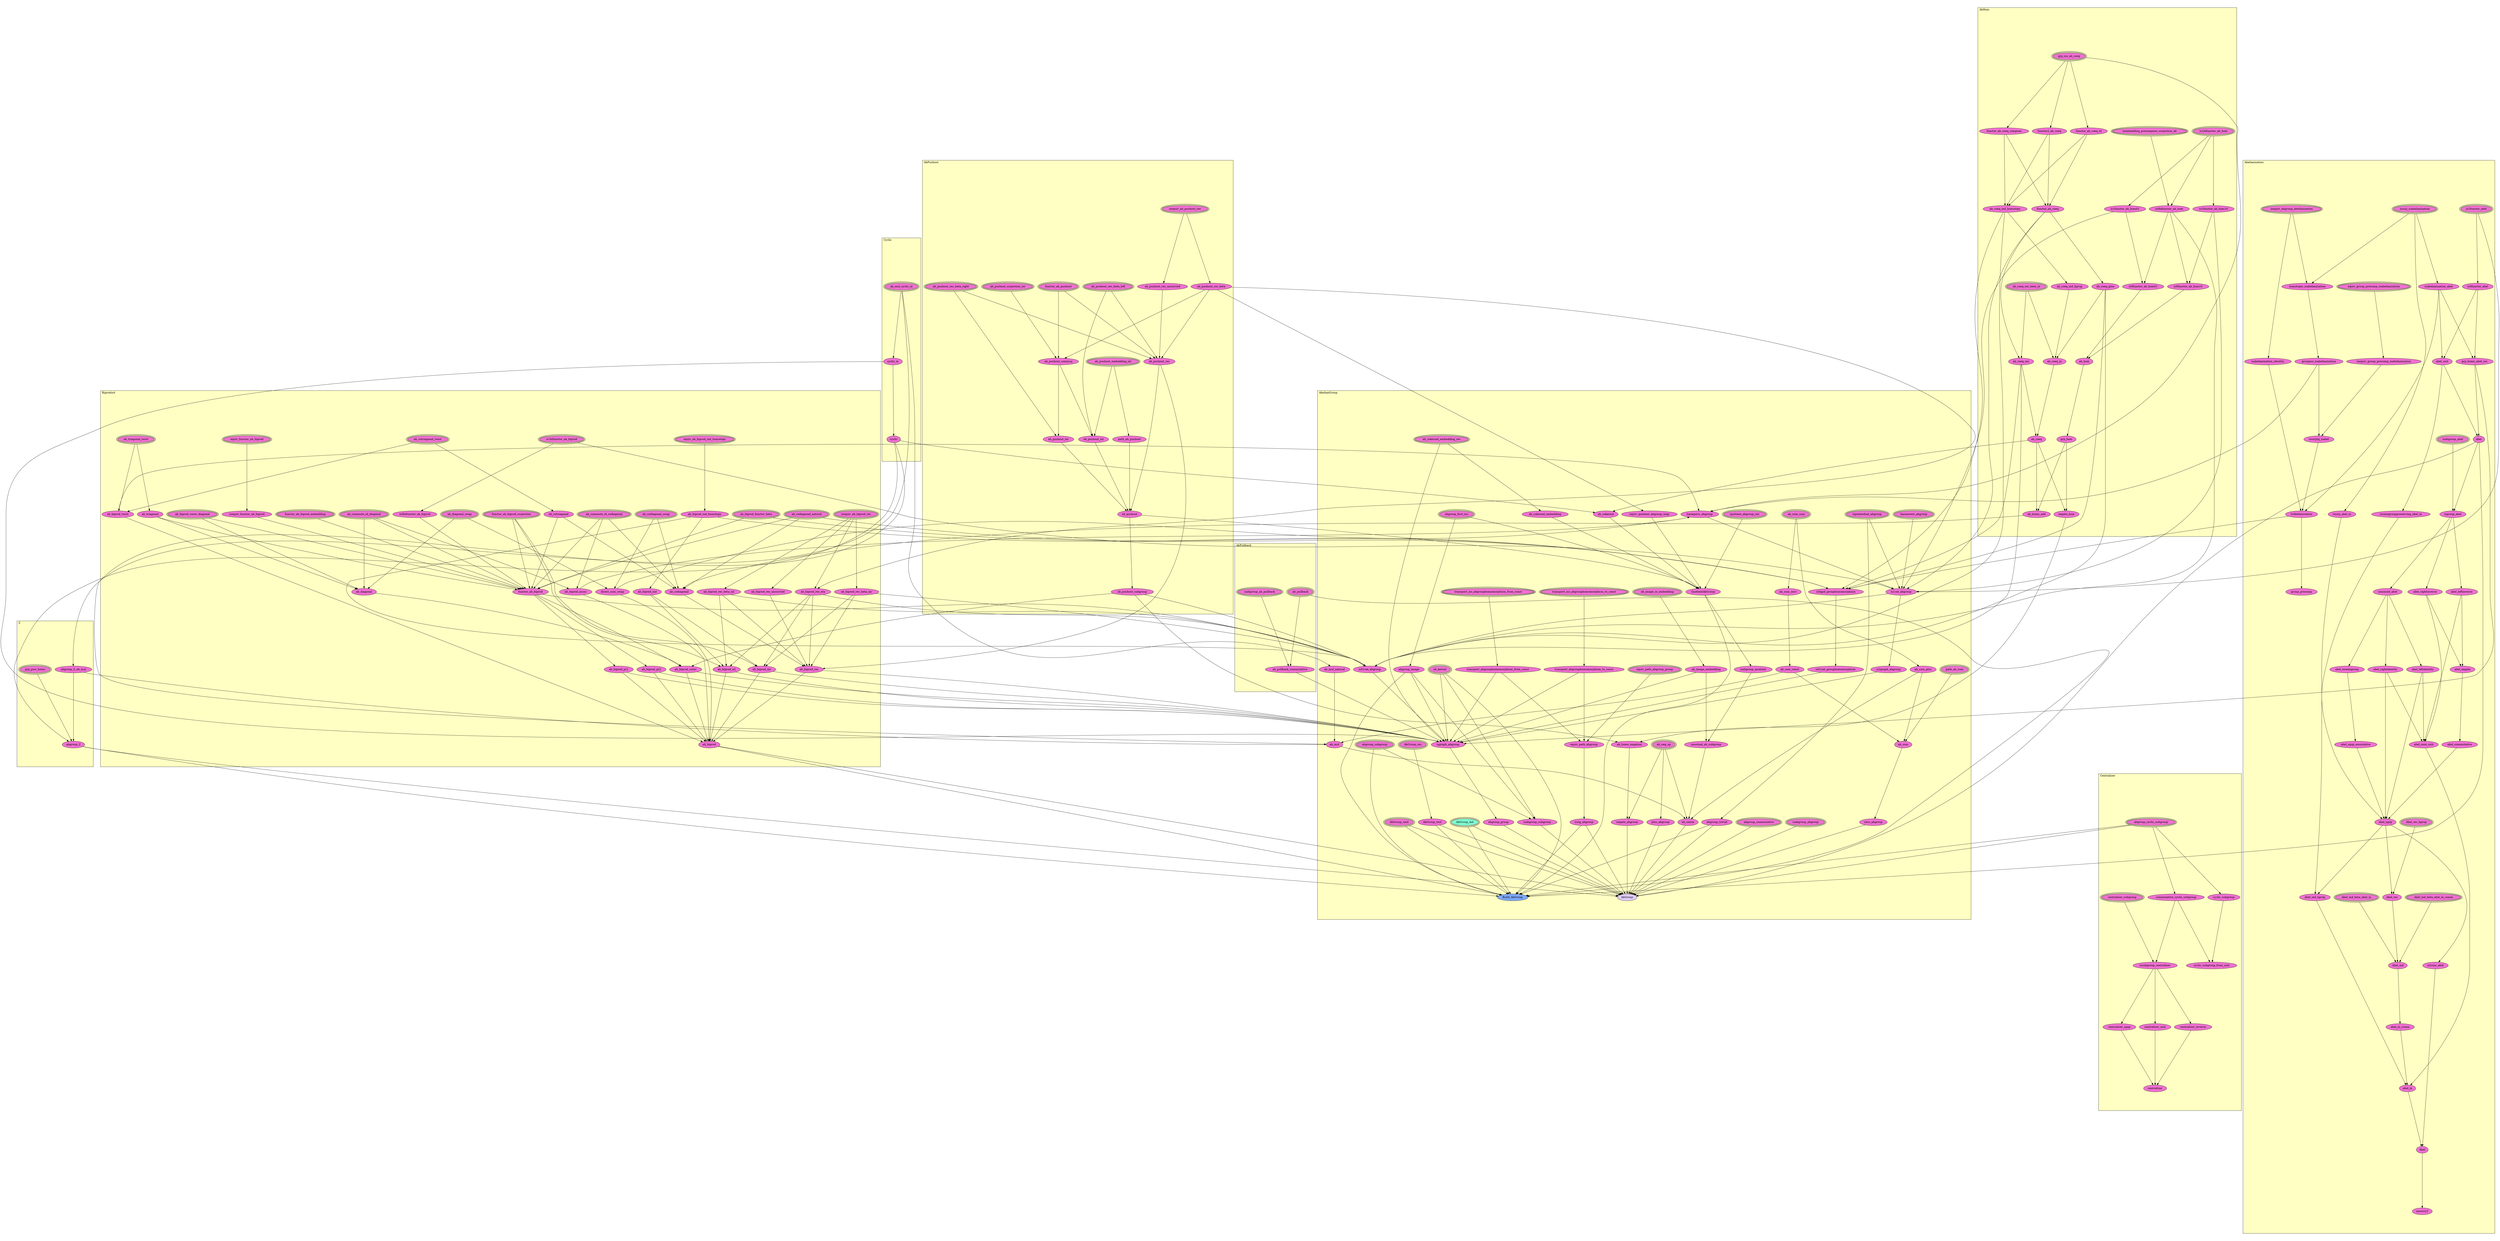 digraph HoTT_Algebra_AbGroups {
  graph [ratio=0.5]
  node [style=filled]
AbelianGroup_equiv_quotient_abgroup_ump [label="equiv_quotient_abgroup_ump", URL=<AbelianGroup.html#equiv_quotient_abgroup_ump>, fillcolor="#F070D1"] ;
AbelianGroup_quotient_abgroup_rec [label="quotient_abgroup_rec", URL=<AbelianGroup.html#quotient_abgroup_rec>, peripheries=3, fillcolor="#F070D1"] ;
Z_abgroup_Z_ab_mul [label="abgroup_Z_ab_mul", URL=<Z.html#abgroup_Z_ab_mul>, fillcolor="#F070D1"] ;
Z_grp_pow_homo [label="grp_pow_homo", URL=<Z.html#grp_pow_homo>, peripheries=3, fillcolor="#F070D1"] ;
AbelianGroup_QuotientAbGroup [label="QuotientAbGroup", URL=<AbelianGroup.html#QuotientAbGroup>, fillcolor="#F070D1"] ;
AbelianGroup_isabgroup_quotient [label="isabgroup_quotient", URL=<AbelianGroup.html#isabgroup_quotient>, fillcolor="#F070D1"] ;
Z_abgroup_Z [label="abgroup_Z", URL=<Z.html#abgroup_Z>, fillcolor="#F070D1"] ;
AbelianGroup_isnormal_ab_subgroup [label="isnormal_ab_subgroup", URL=<AbelianGroup.html#isnormal_ab_subgroup>, fillcolor="#F070D1"] ;
Cyclic_ab_mul_cyclic_in [label="ab_mul_cyclic_in", URL=<Cyclic.html#ab_mul_cyclic_in>, peripheries=3, fillcolor="#F070D1"] ;
Cyclic_cyclic_in [label="cyclic_in", URL=<Cyclic.html#cyclic_in>, fillcolor="#F070D1"] ;
AbelianGroup_abgroup_subgroup [label="abgroup_subgroup", URL=<AbelianGroup.html#abgroup_subgroup>, peripheries=3, fillcolor="#F070D1"] ;
AbelianGroup_isabgroup_subgroup [label="isabgroup_subgroup", URL=<AbelianGroup.html#isabgroup_subgroup>, fillcolor="#F070D1"] ;
Cyclic_cyclic [label="cyclic", URL=<Cyclic.html#cyclic>, fillcolor="#F070D1"] ;
AbelianGroup_equiv_path_abgroup_group [label="equiv_path_abgroup_group", URL=<AbelianGroup.html#equiv_path_abgroup_group>, peripheries=3, fillcolor="#F070D1"] ;
Centralizer_abgroup_cyclic_subgroup [label="abgroup_cyclic_subgroup", URL=<Centralizer.html#abgroup_cyclic_subgroup>, peripheries=3, fillcolor="#F070D1"] ;
AbelianGroup_equiv_path_abgroup [label="equiv_path_abgroup", URL=<AbelianGroup.html#equiv_path_abgroup>, fillcolor="#F070D1"] ;
Centralizer_commutative_cyclic_subgroup [label="commutative_cyclic_subgroup", URL=<Centralizer.html#commutative_cyclic_subgroup>, fillcolor="#F070D1"] ;
Centralizer_cyclic_subgroup [label="cyclic_subgroup", URL=<Centralizer.html#cyclic_subgroup>, fillcolor="#F070D1"] ;
AbelianGroup_ab_neg_op [label="ab_neg_op", URL=<AbelianGroup.html#ab_neg_op>, peripheries=3, fillcolor="#F070D1"] ;
Centralizer_cyclic_subgroup_from_unit [label="cyclic_subgroup_from_unit", URL=<Centralizer.html#cyclic_subgroup_from_unit>, fillcolor="#F070D1"] ;
AbelianGroup_ab_comm [label="ab_comm", URL=<AbelianGroup.html#ab_comm>, fillcolor="#F070D1"] ;
AbelianGroup_negate_abgroup [label="negate_abgroup", URL=<AbelianGroup.html#negate_abgroup>, fillcolor="#F070D1"] ;
Centralizer_centralizer_subgroup [label="centralizer_subgroup", URL=<Centralizer.html#centralizer_subgroup>, peripheries=3, fillcolor="#F070D1"] ;
AbelianGroup_plus_abgroup [label="plus_abgroup", URL=<AbelianGroup.html#plus_abgroup>, fillcolor="#F070D1"] ;
Centralizer_issubgroup_centralizer [label="issubgroup_centralizer", URL=<Centralizer.html#issubgroup_centralizer>, fillcolor="#F070D1"] ;
AbelianGroup_zero_abgroup [label="zero_abgroup", URL=<AbelianGroup.html#zero_abgroup>, fillcolor="#F070D1"] ;
Centralizer_centralizer_inverse [label="centralizer_inverse", URL=<Centralizer.html#centralizer_inverse>, fillcolor="#F070D1"] ;
AbelianGroup_issig_abgroup [label="issig_abgroup", URL=<AbelianGroup.html#issig_abgroup>, fillcolor="#F070D1"] ;
Centralizer_centralizer_sgop [label="centralizer_sgop", URL=<Centralizer.html#centralizer_sgop>, fillcolor="#F070D1"] ;
AbelianGroup_isabgroup_abgroup [label="isabgroup_abgroup", URL=<AbelianGroup.html#isabgroup_abgroup>, peripheries=3, fillcolor="#F070D1"] ;
Centralizer_centralizer_unit [label="centralizer_unit", URL=<Centralizer.html#centralizer_unit>, fillcolor="#F070D1"] ;
Centralizer_centralizer [label="centralizer", URL=<Centralizer.html#centralizer>, fillcolor="#F070D1"] ;
AbelianGroup_abgroup_commutative [label="abgroup_commutative", URL=<AbelianGroup.html#abgroup_commutative>, peripheries=3, fillcolor="#F070D1"] ;
AbelianGroup_abgroup_group [label="abgroup_group", URL=<AbelianGroup.html#abgroup_group>, fillcolor="#F070D1"] ;
Biproduct_ab_cotriagonal_twist [label="ab_cotriagonal_twist", URL=<Biproduct.html#ab_cotriagonal_twist>, peripheries=3, fillcolor="#F070D1"] ;
Biproduct_ab_triagonal_twist [label="ab_triagonal_twist", URL=<Biproduct.html#ab_triagonal_twist>, peripheries=3, fillcolor="#F070D1"] ;
AbelianGroup_AbGroup_sind [label="AbGroup_sind", URL=<AbelianGroup.html#AbGroup_sind>, peripheries=3, fillcolor="#F070D1"] ;
Biproduct_ab_cotriagonal [label="ab_cotriagonal", URL=<Biproduct.html#ab_cotriagonal>, fillcolor="#F070D1"] ;
AbelianGroup_AbGroup_rec [label="AbGroup_rec", URL=<AbelianGroup.html#AbGroup_rec>, peripheries=3, fillcolor="#F070D1"] ;
Biproduct_ab_triagonal [label="ab_triagonal", URL=<Biproduct.html#ab_triagonal>, fillcolor="#F070D1"] ;
AbelianGroup_AbGroup_ind [label="AbGroup_ind", URL=<AbelianGroup.html#AbGroup_ind>, peripheries=3, fillcolor="#7FFFD4"] ;
Biproduct_ab_biprod_twist [label="ab_biprod_twist", URL=<Biproduct.html#ab_biprod_twist>, fillcolor="#F070D1"] ;
AbelianGroup_AbGroup_rect [label="AbGroup_rect", URL=<AbelianGroup.html#AbGroup_rect>, fillcolor="#F070D1"] ;
AbelianGroup_Build_AbGroup [label="Build_AbGroup", URL=<AbelianGroup.html#Build_AbGroup>, fillcolor="#7FAAFF"] ;
Biproduct_ab_commute_id_codiagonal [label="ab_commute_id_codiagonal", URL=<Biproduct.html#ab_commute_id_codiagonal>, peripheries=3, fillcolor="#F070D1"] ;
AbelianGroup_AbGroup [label="AbGroup", URL=<AbelianGroup.html#AbGroup>, fillcolor="#E2CDFA"] ;
Biproduct_ab_commute_id_diagonal [label="ab_commute_id_diagonal", URL=<Biproduct.html#ab_commute_id_diagonal>, peripheries=3, fillcolor="#F070D1"] ;
AbPushout_ab_pushout_surjection_inr [label="ab_pushout_surjection_inr", URL=<AbPushout.html#ab_pushout_surjection_inr>, peripheries=3, fillcolor="#F070D1"] ;
Biproduct_ab_biprod_assoc [label="ab_biprod_assoc", URL=<Biproduct.html#ab_biprod_assoc>, fillcolor="#F070D1"] ;
AbPushout_functor_ab_pushout [label="functor_ab_pushout", URL=<AbPushout.html#functor_ab_pushout>, peripheries=3, fillcolor="#F070D1"] ;
Biproduct_ab_diagonal_swap [label="ab_diagonal_swap", URL=<Biproduct.html#ab_diagonal_swap>, peripheries=3, fillcolor="#F070D1"] ;
AbPushout_ab_pushout_embedding_inl [label="ab_pushout_embedding_inl", URL=<AbPushout.html#ab_pushout_embedding_inl>, peripheries=3, fillcolor="#F070D1"] ;
Biproduct_ab_codiagonal_swap [label="ab_codiagonal_swap", URL=<Biproduct.html#ab_codiagonal_swap>, peripheries=3, fillcolor="#F070D1"] ;
AbPushout_path_ab_pushout [label="path_ab_pushout", URL=<AbPushout.html#path_ab_pushout>, fillcolor="#F070D1"] ;
Biproduct_ab_biprod_corec_diagonal [label="ab_biprod_corec_diagonal", URL=<Biproduct.html#ab_biprod_corec_diagonal>, peripheries=3, fillcolor="#F070D1"] ;
AbPushout_isequiv_ab_pushout_rec [label="isequiv_ab_pushout_rec", URL=<AbPushout.html#isequiv_ab_pushout_rec>, peripheries=3, fillcolor="#F070D1"] ;
Biproduct_ab_diagonal [label="ab_diagonal", URL=<Biproduct.html#ab_diagonal>, fillcolor="#F070D1"] ;
AbPushout_ab_pushout_rec_beta_right [label="ab_pushout_rec_beta_right", URL=<AbPushout.html#ab_pushout_rec_beta_right>, peripheries=3, fillcolor="#F070D1"] ;
Biproduct_ab_codiagonal_natural [label="ab_codiagonal_natural", URL=<Biproduct.html#ab_codiagonal_natural>, peripheries=3, fillcolor="#F070D1"] ;
AbPushout_ab_pushout_rec_beta_left [label="ab_pushout_rec_beta_left", URL=<AbPushout.html#ab_pushout_rec_beta_left>, peripheries=3, fillcolor="#F070D1"] ;
Biproduct_ab_codiagonal [label="ab_codiagonal", URL=<Biproduct.html#ab_codiagonal>, fillcolor="#F070D1"] ;
Biproduct_direct_sum_swap [label="direct_sum_swap", URL=<Biproduct.html#direct_sum_swap>, fillcolor="#F070D1"] ;
AbPushout_ab_pushout_rec_beta [label="ab_pushout_rec_beta", URL=<AbPushout.html#ab_pushout_rec_beta>, fillcolor="#F070D1"] ;
Biproduct_functor_ab_biprod_surjection [label="functor_ab_biprod_surjection", URL=<Biproduct.html#functor_ab_biprod_surjection>, peripheries=3, fillcolor="#F070D1"] ;
AbPushout_ab_pushout_commsq [label="ab_pushout_commsq", URL=<AbPushout.html#ab_pushout_commsq>, fillcolor="#F070D1"] ;
Biproduct_functor_ab_biprod_embedding [label="functor_ab_biprod_embedding", URL=<Biproduct.html#functor_ab_biprod_embedding>, peripheries=3, fillcolor="#F070D1"] ;
AbPushout_ab_pushout_inr [label="ab_pushout_inr", URL=<AbPushout.html#ab_pushout_inr>, fillcolor="#F070D1"] ;
Biproduct_equiv_functor_ab_biprod [label="equiv_functor_ab_biprod", URL=<Biproduct.html#equiv_functor_ab_biprod>, peripheries=3, fillcolor="#F070D1"] ;
AbPushout_ab_pushout_inl [label="ab_pushout_inl", URL=<AbPushout.html#ab_pushout_inl>, fillcolor="#F070D1"] ;
Biproduct_isequiv_functor_ab_biprod [label="isequiv_functor_ab_biprod", URL=<Biproduct.html#isequiv_functor_ab_biprod>, fillcolor="#F070D1"] ;
AbPushout_ab_pushout_rec_uncurried [label="ab_pushout_rec_uncurried", URL=<AbPushout.html#ab_pushout_rec_uncurried>, fillcolor="#F070D1"] ;
Biproduct_is1bifunctor_ab_biprod [label="is1bifunctor_ab_biprod", URL=<Biproduct.html#is1bifunctor_ab_biprod>, peripheries=3, fillcolor="#F070D1"] ;
AbPushout_ab_pushout_rec [label="ab_pushout_rec", URL=<AbPushout.html#ab_pushout_rec>, fillcolor="#F070D1"] ;
Biproduct_is0bifunctor_ab_biprod [label="is0bifunctor_ab_biprod", URL=<Biproduct.html#is0bifunctor_ab_biprod>, fillcolor="#F070D1"] ;
AbPushout_ab_pushout [label="ab_pushout", URL=<AbPushout.html#ab_pushout>, fillcolor="#F070D1"] ;
AbPushout_ab_pushout_subgroup [label="ab_pushout_subgroup", URL=<AbPushout.html#ab_pushout_subgroup>, fillcolor="#F070D1"] ;
Biproduct_ab_biprod_functor_beta [label="ab_biprod_functor_beta", URL=<Biproduct.html#ab_biprod_functor_beta>, peripheries=3, fillcolor="#F070D1"] ;
Biproduct_functor_ab_biprod [label="functor_ab_biprod", URL=<Biproduct.html#functor_ab_biprod>, fillcolor="#F070D1"] ;
AbPullback_ab_pullback [label="ab_pullback", URL=<AbPullback.html#ab_pullback>, peripheries=3, fillcolor="#F070D1"] ;
AbPullback_isabgroup_ab_pullback [label="isabgroup_ab_pullback", URL=<AbPullback.html#isabgroup_ab_pullback>, peripheries=3, fillcolor="#F070D1"] ;
Biproduct_ab_biprod_corec [label="ab_biprod_corec", URL=<Biproduct.html#ab_biprod_corec>, fillcolor="#F070D1"] ;
Biproduct_isequiv_ab_biprod_rec [label="isequiv_ab_biprod_rec", URL=<Biproduct.html#isequiv_ab_biprod_rec>, peripheries=3, fillcolor="#F070D1"] ;
AbPullback_ab_pullback_commutative [label="ab_pullback_commutative", URL=<AbPullback.html#ab_pullback_commutative>, fillcolor="#F070D1"] ;
AbHom_isembedding_precompose_surjection_ab [label="isembedding_precompose_surjection_ab", URL=<AbHom.html#isembedding_precompose_surjection_ab>, peripheries=3, fillcolor="#F070D1"] ;
Biproduct_ab_biprod_rec_beta_inr [label="ab_biprod_rec_beta_inr", URL=<Biproduct.html#ab_biprod_rec_beta_inr>, fillcolor="#F070D1"] ;
AbHom_is1bifunctor_ab_hom [label="is1bifunctor_ab_hom", URL=<AbHom.html#is1bifunctor_ab_hom>, peripheries=3, fillcolor="#F070D1"] ;
Biproduct_ab_biprod_rec_beta_inl [label="ab_biprod_rec_beta_inl", URL=<Biproduct.html#ab_biprod_rec_beta_inl>, fillcolor="#F070D1"] ;
AbHom_is0bifunctor_ab_hom [label="is0bifunctor_ab_hom", URL=<AbHom.html#is0bifunctor_ab_hom>, fillcolor="#F070D1"] ;
Biproduct_ab_biprod_rec_eta [label="ab_biprod_rec_eta", URL=<Biproduct.html#ab_biprod_rec_eta>, fillcolor="#F070D1"] ;
AbHom_is1functor_ab_hom10 [label="is1functor_ab_hom10", URL=<AbHom.html#is1functor_ab_hom10>, fillcolor="#F070D1"] ;
Biproduct_ab_biprod_rec_uncurried [label="ab_biprod_rec_uncurried", URL=<Biproduct.html#ab_biprod_rec_uncurried>, fillcolor="#F070D1"] ;
AbHom_is1functor_ab_hom01 [label="is1functor_ab_hom01", URL=<AbHom.html#is1functor_ab_hom01>, fillcolor="#F070D1"] ;
Biproduct_ab_biprod_rec [label="ab_biprod_rec", URL=<Biproduct.html#ab_biprod_rec>, fillcolor="#F070D1"] ;
AbHom_is0functor_ab_hom10 [label="is0functor_ab_hom10", URL=<AbHom.html#is0functor_ab_hom10>, fillcolor="#F070D1"] ;
Biproduct_equiv_ab_biprod_ind_homotopy [label="equiv_ab_biprod_ind_homotopy", URL=<Biproduct.html#equiv_ab_biprod_ind_homotopy>, peripheries=3, fillcolor="#F070D1"] ;
AbHom_is0functor_ab_hom01 [label="is0functor_ab_hom01", URL=<AbHom.html#is0functor_ab_hom01>, fillcolor="#F070D1"] ;
Biproduct_ab_biprod_ind_homotopy [label="ab_biprod_ind_homotopy", URL=<Biproduct.html#ab_biprod_ind_homotopy>, fillcolor="#F070D1"] ;
AbHom_grp_iso_ab_coeq [label="grp_iso_ab_coeq", URL=<AbHom.html#grp_iso_ab_coeq>, peripheries=3, fillcolor="#F070D1"] ;
Biproduct_ab_biprod_ind [label="ab_biprod_ind", URL=<Biproduct.html#ab_biprod_ind>, fillcolor="#F070D1"] ;
AbHom_functor_ab_coeq_id [label="functor_ab_coeq_id", URL=<AbHom.html#functor_ab_coeq_id>, fillcolor="#F070D1"] ;
Biproduct_ab_biprod_pr2 [label="ab_biprod_pr2", URL=<Biproduct.html#ab_biprod_pr2>, fillcolor="#F070D1"] ;
AbHom_functor_ab_coeq_compose [label="functor_ab_coeq_compose", URL=<AbHom.html#functor_ab_coeq_compose>, fillcolor="#F070D1"] ;
Biproduct_ab_biprod_pr1 [label="ab_biprod_pr1", URL=<Biproduct.html#ab_biprod_pr1>, fillcolor="#F070D1"] ;
AbHom_functor2_ab_coeq [label="functor2_ab_coeq", URL=<AbHom.html#functor2_ab_coeq>, fillcolor="#F070D1"] ;
Biproduct_ab_biprod_inr [label="ab_biprod_inr", URL=<Biproduct.html#ab_biprod_inr>, fillcolor="#F070D1"] ;
AbHom_functor_ab_coeq [label="functor_ab_coeq", URL=<AbHom.html#functor_ab_coeq>, fillcolor="#F070D1"] ;
Biproduct_ab_biprod_inl [label="ab_biprod_inl", URL=<Biproduct.html#ab_biprod_inl>, fillcolor="#F070D1"] ;
AbHom_ab_coeq_ind_homotopy [label="ab_coeq_ind_homotopy", URL=<AbHom.html#ab_coeq_ind_homotopy>, fillcolor="#F070D1"] ;
Biproduct_ab_biprod [label="ab_biprod", URL=<Biproduct.html#ab_biprod>, fillcolor="#F070D1"] ;
Abelianization_is1functor_abel [label="is1functor_abel", URL=<Abelianization.html#is1functor_abel>, peripheries=3, fillcolor="#F070D1"] ;
AbHom_ab_coeq_ind_hprop [label="ab_coeq_ind_hprop", URL=<AbHom.html#ab_coeq_ind_hprop>, fillcolor="#F070D1"] ;
Abelianization_is0functor_abel [label="is0functor_abel", URL=<Abelianization.html#is0functor_abel>, fillcolor="#F070D1"] ;
AbHom_ab_coeq_rec_beta_in [label="ab_coeq_rec_beta_in", URL=<AbHom.html#ab_coeq_rec_beta_in>, peripheries=3, fillcolor="#F070D1"] ;
Abelianization_isequiv_abgroup_abelianization [label="isequiv_abgroup_abelianization", URL=<Abelianization.html#isequiv_abgroup_abelianization>, peripheries=3, fillcolor="#F070D1"] ;
AbHom_ab_coeq_rec [label="ab_coeq_rec", URL=<AbHom.html#ab_coeq_rec>, fillcolor="#F070D1"] ;
Abelianization_isabelianization_identity [label="isabelianization_identity", URL=<Abelianization.html#isabelianization_identity>, fillcolor="#F070D1"] ;
AbHom_ab_coeq_glue [label="ab_coeq_glue", URL=<AbHom.html#ab_coeq_glue>, fillcolor="#F070D1"] ;
Abelianization_issurj_isabelianization [label="issurj_isabelianization", URL=<Abelianization.html#issurj_isabelianization>, peripheries=3, fillcolor="#F070D1"] ;
AbHom_ab_coeq_in [label="ab_coeq_in", URL=<AbHom.html#ab_coeq_in>, fillcolor="#F070D1"] ;
Abelianization_homotopic_isabelianization [label="homotopic_isabelianization", URL=<Abelianization.html#homotopic_isabelianization>, fillcolor="#F070D1"] ;
AbHom_ab_coeq [label="ab_coeq", URL=<AbHom.html#ab_coeq>, fillcolor="#F070D1"] ;
Abelianization_groupiso_isabelianization [label="groupiso_isabelianization", URL=<Abelianization.html#groupiso_isabelianization>, fillcolor="#F070D1"] ;
AbHom_ab_hom [label="ab_hom", URL=<AbHom.html#ab_hom>, fillcolor="#F070D1"] ;
Abelianization_isabelianization_abel [label="isabelianization_abel", URL=<Abelianization.html#isabelianization_abel>, fillcolor="#F070D1"] ;
AbHom_grp_hom [label="grp_hom", URL=<AbHom.html#grp_hom>, fillcolor="#F070D1"] ;
AbHom_negate_hom [label="negate_hom", URL=<AbHom.html#negate_hom>, fillcolor="#F070D1"] ;
Abelianization_grp_homo_abel_rec [label="grp_homo_abel_rec", URL=<Abelianization.html#grp_homo_abel_rec>, fillcolor="#F070D1"] ;
Abelianization_abel_unit [label="abel_unit", URL=<Abelianization.html#abel_unit>, fillcolor="#F070D1"] ;
AbHom_ab_homo_add [label="ab_homo_add", URL=<AbHom.html#ab_homo_add>, fillcolor="#F070D1"] ;
Abelianization_abel [label="abel", URL=<Abelianization.html#abel>, fillcolor="#F070D1"] ;
Abelianization_issurj_abel_in [label="issurj_abel_in", URL=<Abelianization.html#issurj_abel_in>, fillcolor="#F070D1"] ;
Abelianization_issemigrouppreserving_abel_in [label="issemigrouppreserving_abel_in", URL=<Abelianization.html#issemigrouppreserving_abel_in>, fillcolor="#F070D1"] ;
Abelianization_isabgroup_abel [label="isabgroup_abel", URL=<Abelianization.html#isabgroup_abel>, peripheries=3, fillcolor="#F070D1"] ;
Abelianization_isgroup_abel [label="isgroup_abel", URL=<Abelianization.html#isgroup_abel>, fillcolor="#F070D1"] ;
Abelianization_abel_rightinverse [label="abel_rightinverse", URL=<Abelianization.html#abel_rightinverse>, fillcolor="#F070D1"] ;
Abelianization_abel_leftinverse [label="abel_leftinverse", URL=<Abelianization.html#abel_leftinverse>, fillcolor="#F070D1"] ;
Abelianization_abel_negate [label="abel_negate", URL=<Abelianization.html#abel_negate>, fillcolor="#F070D1"] ;
Abelianization_abel_commutative [label="abel_commutative", URL=<Abelianization.html#abel_commutative>, fillcolor="#F070D1"] ;
Abelianization_ismonoid_abel [label="ismonoid_abel", URL=<Abelianization.html#ismonoid_abel>, fillcolor="#F070D1"] ;
Abelianization_abel_rightidentity [label="abel_rightidentity", URL=<Abelianization.html#abel_rightidentity>, fillcolor="#F070D1"] ;
Abelianization_abel_leftidentity [label="abel_leftidentity", URL=<Abelianization.html#abel_leftidentity>, fillcolor="#F070D1"] ;
Abelianization_abel_mon_unit [label="abel_mon_unit", URL=<Abelianization.html#abel_mon_unit>, fillcolor="#F070D1"] ;
Abelianization_abel_issemigroup [label="abel_issemigroup", URL=<Abelianization.html#abel_issemigroup>, fillcolor="#F070D1"] ;
Abelianization_abel_sgop_associative [label="abel_sgop_associative", URL=<Abelianization.html#abel_sgop_associative>, fillcolor="#F070D1"] ;
Abelianization_abel_sgop [label="abel_sgop", URL=<Abelianization.html#abel_sgop>, fillcolor="#F070D1"] ;
Abelianization_Abel_rec_hprop [label="Abel_rec_hprop", URL=<Abelianization.html#Abel_rec_hprop>, peripheries=3, fillcolor="#F070D1"] ;
Abelianization_Abel_ind_hprop [label="Abel_ind_hprop", URL=<Abelianization.html#Abel_ind_hprop>, fillcolor="#F070D1"] ;
Abelianization_Abel_rec [label="Abel_rec", URL=<Abelianization.html#Abel_rec>, fillcolor="#F070D1"] ;
Abelianization_Abel_ind_beta_abel_in_comm [label="Abel_ind_beta_abel_in_comm", URL=<Abelianization.html#Abel_ind_beta_abel_in_comm>, peripheries=3, fillcolor="#F070D1"] ;
Abelianization_Abel_ind_beta_abel_in [label="Abel_ind_beta_abel_in", URL=<Abelianization.html#Abel_ind_beta_abel_in>, peripheries=3, fillcolor="#F070D1"] ;
Abelianization_Abel_ind [label="Abel_ind", URL=<Abelianization.html#Abel_ind>, fillcolor="#F070D1"] ;
Abelianization_istrunc_abel [label="istrunc_abel", URL=<Abelianization.html#istrunc_abel>, fillcolor="#F070D1"] ;
Abelianization_abel_in_comm [label="abel_in_comm", URL=<Abelianization.html#abel_in_comm>, fillcolor="#F070D1"] ;
Abelianization_abel_in [label="abel_in", URL=<Abelianization.html#abel_in>, fillcolor="#F070D1"] ;
Abelianization_Abel [label="Abel", URL=<Abelianization.html#Abel>, fillcolor="#F070D1"] ;
Abelianization_uncurry2 [label="uncurry2", URL=<Abelianization.html#uncurry2>, fillcolor="#F070D1"] ;
Abelianization_equiv_group_precomp_isabelianization [label="equiv_group_precomp_isabelianization", URL=<Abelianization.html#equiv_group_precomp_isabelianization>, peripheries=3, fillcolor="#F070D1"] ;
Abelianization_isequiv_group_precomp_isabelianization [label="isequiv_group_precomp_isabelianization", URL=<Abelianization.html#isequiv_group_precomp_isabelianization>, fillcolor="#F070D1"] ;
Abelianization_issurjinj_isabel [label="issurjinj_isabel", URL=<Abelianization.html#issurjinj_isabel>, fillcolor="#F070D1"] ;
Abelianization_IsAbelianization [label="IsAbelianization", URL=<Abelianization.html#IsAbelianization>, fillcolor="#F070D1"] ;
Abelianization_group_precomp [label="group_precomp", URL=<Abelianization.html#group_precomp>, fillcolor="#F070D1"] ;
AbelianGroup_path_ab_sum [label="path_ab_sum", URL=<AbelianGroup.html#path_ab_sum>, peripheries=3, fillcolor="#F070D1"] ;
AbelianGroup_ab_sum_sum [label="ab_sum_sum", URL=<AbelianGroup.html#ab_sum_sum>, peripheries=3, fillcolor="#F070D1"] ;
AbelianGroup_ab_sum_plus [label="ab_sum_plus", URL=<AbelianGroup.html#ab_sum_plus>, fillcolor="#F070D1"] ;
AbelianGroup_ab_sum_zero [label="ab_sum_zero", URL=<AbelianGroup.html#ab_sum_zero>, fillcolor="#F070D1"] ;
AbelianGroup_ab_sum_const [label="ab_sum_const", URL=<AbelianGroup.html#ab_sum_const>, fillcolor="#F070D1"] ;
AbelianGroup_ab_sum [label="ab_sum", URL=<AbelianGroup.html#ab_sum>, fillcolor="#F070D1"] ;
AbelianGroup_ab_cokernel_embedding_rec [label="ab_cokernel_embedding_rec", URL=<AbelianGroup.html#ab_cokernel_embedding_rec>, peripheries=3, fillcolor="#F070D1"] ;
AbelianGroup_ab_cokernel_embedding [label="ab_cokernel_embedding", URL=<AbelianGroup.html#ab_cokernel_embedding>, fillcolor="#F070D1"] ;
AbelianGroup_ab_cokernel [label="ab_cokernel", URL=<AbelianGroup.html#ab_cokernel>, fillcolor="#F070D1"] ;
AbelianGroup_ab_image_in_embedding [label="ab_image_in_embedding", URL=<AbelianGroup.html#ab_image_in_embedding>, peripheries=3, fillcolor="#F070D1"] ;
AbelianGroup_ab_image_embedding [label="ab_image_embedding", URL=<AbelianGroup.html#ab_image_embedding>, fillcolor="#F070D1"] ;
AbelianGroup_ab_mul_natural [label="ab_mul_natural", URL=<AbelianGroup.html#ab_mul_natural>, fillcolor="#F070D1"] ;
AbelianGroup_ab_mul [label="ab_mul", URL=<AbelianGroup.html#ab_mul>, fillcolor="#F070D1"] ;
AbelianGroup_ab_homo_negation [label="ab_homo_negation", URL=<AbelianGroup.html#ab_homo_negation>, fillcolor="#F070D1"] ;
AbelianGroup_transport_iso_abgrouphomomorphism_to_const [label="transport_iso_abgrouphomomorphism_to_const", URL=<AbelianGroup.html#transport_iso_abgrouphomomorphism_to_const>, peripheries=3, fillcolor="#F070D1"] ;
AbelianGroup_transport_abgrouphomomorphism_to_const [label="transport_abgrouphomomorphism_to_const", URL=<AbelianGroup.html#transport_abgrouphomomorphism_to_const>, fillcolor="#F070D1"] ;
AbelianGroup_transport_iso_abgrouphomomorphism_from_const [label="transport_iso_abgrouphomomorphism_from_const", URL=<AbelianGroup.html#transport_iso_abgrouphomomorphism_from_const>, peripheries=3, fillcolor="#F070D1"] ;
AbelianGroup_transport_abgrouphomomorphism_from_const [label="transport_abgrouphomomorphism_from_const", URL=<AbelianGroup.html#transport_abgrouphomomorphism_from_const>, fillcolor="#F070D1"] ;
AbelianGroup_ab_kernel [label="ab_kernel", URL=<AbelianGroup.html#ab_kernel>, peripheries=3, fillcolor="#F070D1"] ;
AbelianGroup_abgroup_first_iso [label="abgroup_first_iso", URL=<AbelianGroup.html#abgroup_first_iso>, peripheries=3, fillcolor="#F070D1"] ;
AbelianGroup_abgroup_image [label="abgroup_image", URL=<AbelianGroup.html#abgroup_image>, fillcolor="#F070D1"] ;
AbelianGroup_ispointedcat_abgroup [label="ispointedcat_abgroup", URL=<AbelianGroup.html#ispointedcat_abgroup>, peripheries=3, fillcolor="#F070D1"] ;
AbelianGroup_abgroup_trivial [label="abgroup_trivial", URL=<AbelianGroup.html#abgroup_trivial>, fillcolor="#F070D1"] ;
AbelianGroup_hasequivs_abgroup [label="hasequivs_abgroup", URL=<AbelianGroup.html#hasequivs_abgroup>, fillcolor="#F070D1"] ;
AbelianGroup_hasmorext_abgroup [label="hasmorext_abgroup", URL=<AbelianGroup.html#hasmorext_abgroup>, peripheries=3, fillcolor="#F070D1"] ;
AbelianGroup_is1cat_abgroup [label="is1cat_abgroup", URL=<AbelianGroup.html#is1cat_abgroup>, fillcolor="#F070D1"] ;
AbelianGroup_is2graph_abgroup [label="is2graph_abgroup", URL=<AbelianGroup.html#is2graph_abgroup>, fillcolor="#F070D1"] ;
AbelianGroup_is0gpd_grouphomomorphism [label="is0gpd_grouphomomorphism", URL=<AbelianGroup.html#is0gpd_grouphomomorphism>, fillcolor="#F070D1"] ;
AbelianGroup_is01cat_grouphomomorphism [label="is01cat_grouphomomorphism", URL=<AbelianGroup.html#is01cat_grouphomomorphism>, fillcolor="#F070D1"] ;
AbelianGroup_is01cat_abgroup [label="is01cat_abgroup", URL=<AbelianGroup.html#is01cat_abgroup>, fillcolor="#F070D1"] ;
AbelianGroup_isgraph_abgroup [label="isgraph_abgroup", URL=<AbelianGroup.html#isgraph_abgroup>, fillcolor="#F070D1"] ;
  AbelianGroup_equiv_quotient_abgroup_ump -> AbelianGroup_QuotientAbGroup [] ;
  AbelianGroup_quotient_abgroup_rec -> AbelianGroup_QuotientAbGroup [] ;
  Z_abgroup_Z_ab_mul -> Z_abgroup_Z [] ;
  Z_abgroup_Z_ab_mul -> AbelianGroup_ab_mul [] ;
  Z_grp_pow_homo -> Z_abgroup_Z [] ;
  AbelianGroup_QuotientAbGroup -> AbelianGroup_isabgroup_quotient [] ;
  AbelianGroup_QuotientAbGroup -> AbelianGroup_Build_AbGroup [] ;
  AbelianGroup_isabgroup_quotient -> AbelianGroup_isnormal_ab_subgroup [] ;
  Z_abgroup_Z -> AbelianGroup_Build_AbGroup [] ;
  Z_abgroup_Z -> AbelianGroup_AbGroup [] ;
  AbelianGroup_isnormal_ab_subgroup -> AbelianGroup_ab_comm [] ;
  Cyclic_ab_mul_cyclic_in -> Z_abgroup_Z_ab_mul [] ;
  Cyclic_ab_mul_cyclic_in -> Cyclic_cyclic_in [] ;
  Cyclic_ab_mul_cyclic_in -> AbelianGroup_ab_mul_natural [] ;
  Cyclic_cyclic_in -> Cyclic_cyclic [] ;
  Cyclic_cyclic_in -> AbelianGroup_isgraph_abgroup [] ;
  AbelianGroup_abgroup_subgroup -> AbelianGroup_isabgroup_subgroup [] ;
  AbelianGroup_abgroup_subgroup -> AbelianGroup_Build_AbGroup [] ;
  AbelianGroup_isabgroup_subgroup -> AbelianGroup_AbGroup [] ;
  Cyclic_cyclic -> Z_abgroup_Z [] ;
  Cyclic_cyclic -> AbelianGroup_ab_cokernel [] ;
  Cyclic_cyclic -> AbelianGroup_ab_mul [] ;
  AbelianGroup_equiv_path_abgroup_group -> AbelianGroup_equiv_path_abgroup [] ;
  Centralizer_abgroup_cyclic_subgroup -> Centralizer_commutative_cyclic_subgroup [] ;
  Centralizer_abgroup_cyclic_subgroup -> Centralizer_cyclic_subgroup [] ;
  Centralizer_abgroup_cyclic_subgroup -> AbelianGroup_Build_AbGroup [] ;
  Centralizer_abgroup_cyclic_subgroup -> AbelianGroup_AbGroup [] ;
  AbelianGroup_equiv_path_abgroup -> AbelianGroup_issig_abgroup [] ;
  Centralizer_commutative_cyclic_subgroup -> Centralizer_cyclic_subgroup_from_unit [] ;
  Centralizer_commutative_cyclic_subgroup -> Centralizer_issubgroup_centralizer [] ;
  Centralizer_cyclic_subgroup -> Centralizer_cyclic_subgroup_from_unit [] ;
  AbelianGroup_ab_neg_op -> AbelianGroup_ab_comm [] ;
  AbelianGroup_ab_neg_op -> AbelianGroup_negate_abgroup [] ;
  AbelianGroup_ab_neg_op -> AbelianGroup_plus_abgroup [] ;
  AbelianGroup_ab_comm -> AbelianGroup_AbGroup [] ;
  AbelianGroup_negate_abgroup -> AbelianGroup_AbGroup [] ;
  Centralizer_centralizer_subgroup -> Centralizer_issubgroup_centralizer [] ;
  AbelianGroup_plus_abgroup -> AbelianGroup_AbGroup [] ;
  Centralizer_issubgroup_centralizer -> Centralizer_centralizer_inverse [] ;
  Centralizer_issubgroup_centralizer -> Centralizer_centralizer_sgop [] ;
  Centralizer_issubgroup_centralizer -> Centralizer_centralizer_unit [] ;
  AbelianGroup_zero_abgroup -> AbelianGroup_AbGroup [] ;
  Centralizer_centralizer_inverse -> Centralizer_centralizer [] ;
  AbelianGroup_issig_abgroup -> AbelianGroup_Build_AbGroup [] ;
  AbelianGroup_issig_abgroup -> AbelianGroup_AbGroup [] ;
  Centralizer_centralizer_sgop -> Centralizer_centralizer [] ;
  AbelianGroup_isabgroup_abgroup -> AbelianGroup_AbGroup [] ;
  Centralizer_centralizer_unit -> Centralizer_centralizer [] ;
  AbelianGroup_abgroup_commutative -> AbelianGroup_AbGroup [] ;
  AbelianGroup_abgroup_group -> AbelianGroup_AbGroup [] ;
  Biproduct_ab_cotriagonal_twist -> Biproduct_ab_cotriagonal [] ;
  Biproduct_ab_cotriagonal_twist -> Biproduct_ab_biprod_twist [] ;
  Biproduct_ab_triagonal_twist -> Biproduct_ab_triagonal [] ;
  Biproduct_ab_triagonal_twist -> Biproduct_ab_biprod_twist [] ;
  AbelianGroup_AbGroup_sind -> AbelianGroup_Build_AbGroup [] ;
  AbelianGroup_AbGroup_sind -> AbelianGroup_AbGroup [] ;
  Biproduct_ab_cotriagonal -> Biproduct_ab_codiagonal [] ;
  Biproduct_ab_cotriagonal -> Biproduct_functor_ab_biprod [] ;
  AbelianGroup_AbGroup_rec -> AbelianGroup_AbGroup_rect [] ;
  Biproduct_ab_triagonal -> Biproduct_ab_diagonal [] ;
  Biproduct_ab_triagonal -> Biproduct_functor_ab_biprod [] ;
  AbelianGroup_AbGroup_ind -> AbelianGroup_Build_AbGroup [] ;
  AbelianGroup_AbGroup_ind -> AbelianGroup_AbGroup [] ;
  Biproduct_ab_biprod_twist -> Biproduct_ab_biprod [] ;
  Biproduct_ab_biprod_twist -> AbelianGroup_hasequivs_abgroup [] ;
  AbelianGroup_AbGroup_rect -> AbelianGroup_Build_AbGroup [] ;
  AbelianGroup_AbGroup_rect -> AbelianGroup_AbGroup [] ;
  Biproduct_ab_commute_id_codiagonal -> Biproduct_ab_biprod_assoc [] ;
  Biproduct_ab_commute_id_codiagonal -> Biproduct_ab_codiagonal [] ;
  Biproduct_ab_commute_id_codiagonal -> Biproduct_functor_ab_biprod [] ;
  Biproduct_ab_commute_id_diagonal -> Biproduct_ab_biprod_assoc [] ;
  Biproduct_ab_commute_id_diagonal -> Biproduct_ab_diagonal [] ;
  Biproduct_ab_commute_id_diagonal -> Biproduct_functor_ab_biprod [] ;
  AbPushout_ab_pushout_surjection_inr -> AbPushout_ab_pushout_commsq [] ;
  Biproduct_ab_biprod_assoc -> Biproduct_ab_biprod [] ;
  Biproduct_ab_biprod_assoc -> AbelianGroup_hasequivs_abgroup [] ;
  AbPushout_functor_ab_pushout -> AbPushout_ab_pushout_commsq [] ;
  AbPushout_functor_ab_pushout -> AbPushout_ab_pushout_rec [] ;
  Biproduct_ab_diagonal_swap -> Biproduct_ab_diagonal [] ;
  Biproduct_ab_diagonal_swap -> Biproduct_direct_sum_swap [] ;
  AbPushout_ab_pushout_embedding_inl -> AbPushout_path_ab_pushout [] ;
  AbPushout_ab_pushout_embedding_inl -> AbPushout_ab_pushout_inl [] ;
  Biproduct_ab_codiagonal_swap -> Biproduct_ab_codiagonal [] ;
  Biproduct_ab_codiagonal_swap -> Biproduct_direct_sum_swap [] ;
  AbPushout_path_ab_pushout -> AbPushout_ab_pushout [] ;
  Biproduct_ab_biprod_corec_diagonal -> Biproduct_ab_diagonal [] ;
  Biproduct_ab_biprod_corec_diagonal -> Biproduct_functor_ab_biprod [] ;
  AbPushout_isequiv_ab_pushout_rec -> AbPushout_ab_pushout_rec_beta [] ;
  AbPushout_isequiv_ab_pushout_rec -> AbPushout_ab_pushout_rec_uncurried [] ;
  Biproduct_ab_diagonal -> Biproduct_ab_biprod_corec [] ;
  AbPushout_ab_pushout_rec_beta_right -> AbPushout_ab_pushout_inr [] ;
  AbPushout_ab_pushout_rec_beta_right -> AbPushout_ab_pushout_rec [] ;
  Biproduct_ab_codiagonal_natural -> Biproduct_ab_codiagonal [] ;
  Biproduct_ab_codiagonal_natural -> Biproduct_functor_ab_biprod [] ;
  Biproduct_ab_codiagonal_natural -> AbelianGroup_is0gpd_grouphomomorphism [] ;
  AbPushout_ab_pushout_rec_beta_left -> AbPushout_ab_pushout_inl [] ;
  AbPushout_ab_pushout_rec_beta_left -> AbPushout_ab_pushout_rec [] ;
  Biproduct_ab_codiagonal -> Biproduct_ab_biprod_rec [] ;
  Biproduct_direct_sum_swap -> Biproduct_ab_biprod [] ;
  Biproduct_direct_sum_swap -> AbelianGroup_hasequivs_abgroup [] ;
  AbPushout_ab_pushout_rec_beta -> Biproduct_ab_biprod_rec_eta [] ;
  AbPushout_ab_pushout_rec_beta -> AbelianGroup_equiv_quotient_abgroup_ump [] ;
  AbPushout_ab_pushout_rec_beta -> AbPushout_ab_pushout_commsq [] ;
  AbPushout_ab_pushout_rec_beta -> AbPushout_ab_pushout_rec [] ;
  Biproduct_functor_ab_biprod_surjection -> Biproduct_functor_ab_biprod [] ;
  Biproduct_functor_ab_biprod_surjection -> Biproduct_ab_biprod_inr [] ;
  Biproduct_functor_ab_biprod_surjection -> Biproduct_ab_biprod_inl [] ;
  AbPushout_ab_pushout_commsq -> AbPushout_ab_pushout_inr [] ;
  AbPushout_ab_pushout_commsq -> AbPushout_ab_pushout_inl [] ;
  Biproduct_functor_ab_biprod_embedding -> Biproduct_functor_ab_biprod [] ;
  AbPushout_ab_pushout_inr -> AbPushout_ab_pushout [] ;
  Biproduct_equiv_functor_ab_biprod -> Biproduct_isequiv_functor_ab_biprod [] ;
  AbPushout_ab_pushout_inl -> AbPushout_ab_pushout [] ;
  Biproduct_isequiv_functor_ab_biprod -> Biproduct_functor_ab_biprod [] ;
  AbPushout_ab_pushout_rec_uncurried -> AbPushout_ab_pushout_rec [] ;
  Biproduct_is1bifunctor_ab_biprod -> Biproduct_is0bifunctor_ab_biprod [] ;
  Biproduct_is1bifunctor_ab_biprod -> AbelianGroup_is1cat_abgroup [] ;
  AbPushout_ab_pushout_rec -> Biproduct_ab_biprod_rec [] ;
  AbPushout_ab_pushout_rec -> AbPushout_ab_pushout [] ;
  Biproduct_is0bifunctor_ab_biprod -> Biproduct_functor_ab_biprod [] ;
  AbPushout_ab_pushout -> AbelianGroup_QuotientAbGroup [] ;
  AbPushout_ab_pushout -> AbPushout_ab_pushout_subgroup [] ;
  AbPushout_ab_pushout_subgroup -> Biproduct_ab_biprod_corec [] ;
  AbPushout_ab_pushout_subgroup -> AbelianGroup_ab_homo_negation [] ;
  AbPushout_ab_pushout_subgroup -> AbelianGroup_is01cat_abgroup [] ;
  Biproduct_ab_biprod_functor_beta -> Biproduct_functor_ab_biprod [] ;
  Biproduct_ab_biprod_functor_beta -> AbelianGroup_is0gpd_grouphomomorphism [] ;
  Biproduct_functor_ab_biprod -> Biproduct_ab_biprod_corec [] ;
  Biproduct_functor_ab_biprod -> Biproduct_ab_biprod_pr2 [] ;
  Biproduct_functor_ab_biprod -> Biproduct_ab_biprod_pr1 [] ;
  Biproduct_functor_ab_biprod -> AbelianGroup_is01cat_abgroup [] ;
  AbPullback_ab_pullback -> AbelianGroup_Build_AbGroup [] ;
  AbPullback_ab_pullback -> AbPullback_ab_pullback_commutative [] ;
  AbPullback_isabgroup_ab_pullback -> AbPullback_ab_pullback_commutative [] ;
  Biproduct_ab_biprod_corec -> Biproduct_ab_biprod [] ;
  Biproduct_ab_biprod_corec -> AbelianGroup_isgraph_abgroup [] ;
  Biproduct_isequiv_ab_biprod_rec -> Biproduct_ab_biprod_rec_beta_inr [] ;
  Biproduct_isequiv_ab_biprod_rec -> Biproduct_ab_biprod_rec_beta_inl [] ;
  Biproduct_isequiv_ab_biprod_rec -> Biproduct_ab_biprod_rec_eta [] ;
  Biproduct_isequiv_ab_biprod_rec -> Biproduct_ab_biprod_rec_uncurried [] ;
  AbPullback_ab_pullback_commutative -> AbelianGroup_isgraph_abgroup [] ;
  AbHom_isembedding_precompose_surjection_ab -> AbHom_is0bifunctor_ab_hom [] ;
  Biproduct_ab_biprod_rec_beta_inr -> Biproduct_ab_biprod_rec [] ;
  Biproduct_ab_biprod_rec_beta_inr -> Biproduct_ab_biprod_inr [] ;
  Biproduct_ab_biprod_rec_beta_inr -> AbelianGroup_is01cat_abgroup [] ;
  AbHom_is1bifunctor_ab_hom -> AbHom_is0bifunctor_ab_hom [] ;
  AbHom_is1bifunctor_ab_hom -> AbHom_is1functor_ab_hom10 [] ;
  AbHom_is1bifunctor_ab_hom -> AbHom_is1functor_ab_hom01 [] ;
  Biproduct_ab_biprod_rec_beta_inl -> Biproduct_ab_biprod_rec [] ;
  Biproduct_ab_biprod_rec_beta_inl -> Biproduct_ab_biprod_inl [] ;
  Biproduct_ab_biprod_rec_beta_inl -> AbelianGroup_is01cat_abgroup [] ;
  AbHom_is0bifunctor_ab_hom -> AbelianGroup_is01cat_abgroup [] ;
  AbHom_is0bifunctor_ab_hom -> AbHom_is0functor_ab_hom10 [] ;
  AbHom_is0bifunctor_ab_hom -> AbHom_is0functor_ab_hom01 [] ;
  Biproduct_ab_biprod_rec_eta -> Biproduct_ab_biprod_rec [] ;
  Biproduct_ab_biprod_rec_eta -> Biproduct_ab_biprod_inr [] ;
  Biproduct_ab_biprod_rec_eta -> Biproduct_ab_biprod_inl [] ;
  Biproduct_ab_biprod_rec_eta -> AbelianGroup_is01cat_abgroup [] ;
  AbHom_is1functor_ab_hom10 -> AbelianGroup_is1cat_abgroup [] ;
  AbHom_is1functor_ab_hom10 -> AbHom_is0functor_ab_hom10 [] ;
  Biproduct_ab_biprod_rec_uncurried -> Biproduct_ab_biprod_rec [] ;
  AbHom_is1functor_ab_hom01 -> AbelianGroup_is1cat_abgroup [] ;
  AbHom_is1functor_ab_hom01 -> AbHom_is0functor_ab_hom01 [] ;
  Biproduct_ab_biprod_rec -> Biproduct_ab_biprod [] ;
  Biproduct_ab_biprod_rec -> AbelianGroup_isgraph_abgroup [] ;
  AbHom_is0functor_ab_hom10 -> AbHom_ab_hom [] ;
  Biproduct_equiv_ab_biprod_ind_homotopy -> Biproduct_ab_biprod_ind_homotopy [] ;
  AbHom_is0functor_ab_hom01 -> AbHom_ab_hom [] ;
  Biproduct_ab_biprod_ind_homotopy -> Biproduct_ab_biprod_ind [] ;
  Biproduct_ab_biprod_ind_homotopy -> AbelianGroup_is0gpd_grouphomomorphism [] ;
  Biproduct_ab_biprod_ind_homotopy -> AbelianGroup_is01cat_abgroup [] ;
  AbHom_grp_iso_ab_coeq -> AbelianGroup_hasequivs_abgroup [] ;
  AbHom_grp_iso_ab_coeq -> AbHom_functor_ab_coeq_id [] ;
  AbHom_grp_iso_ab_coeq -> AbHom_functor_ab_coeq_compose [] ;
  AbHom_grp_iso_ab_coeq -> AbHom_functor2_ab_coeq [] ;
  Biproduct_ab_biprod_ind -> Biproduct_ab_biprod_inr [] ;
  Biproduct_ab_biprod_ind -> Biproduct_ab_biprod_inl [] ;
  AbHom_functor_ab_coeq_id -> AbHom_functor_ab_coeq [] ;
  AbHom_functor_ab_coeq_id -> AbHom_ab_coeq_ind_homotopy [] ;
  Biproduct_ab_biprod_pr2 -> Biproduct_ab_biprod [] ;
  Biproduct_ab_biprod_pr2 -> AbelianGroup_isgraph_abgroup [] ;
  AbHom_functor_ab_coeq_compose -> AbHom_functor_ab_coeq [] ;
  AbHom_functor_ab_coeq_compose -> AbHom_ab_coeq_ind_homotopy [] ;
  Biproduct_ab_biprod_pr1 -> Biproduct_ab_biprod [] ;
  Biproduct_ab_biprod_pr1 -> AbelianGroup_isgraph_abgroup [] ;
  AbHom_functor2_ab_coeq -> AbHom_functor_ab_coeq [] ;
  AbHom_functor2_ab_coeq -> AbHom_ab_coeq_ind_homotopy [] ;
  Biproduct_ab_biprod_inr -> Biproduct_ab_biprod [] ;
  Biproduct_ab_biprod_inr -> AbelianGroup_isgraph_abgroup [] ;
  AbHom_functor_ab_coeq -> AbelianGroup_is1cat_abgroup [] ;
  AbHom_functor_ab_coeq -> AbHom_ab_coeq_rec [] ;
  AbHom_functor_ab_coeq -> AbHom_ab_coeq_glue [] ;
  Biproduct_ab_biprod_inl -> Biproduct_ab_biprod [] ;
  Biproduct_ab_biprod_inl -> AbelianGroup_isgraph_abgroup [] ;
  AbHom_ab_coeq_ind_homotopy -> AbelianGroup_is0gpd_grouphomomorphism [] ;
  AbHom_ab_coeq_ind_homotopy -> AbelianGroup_is01cat_abgroup [] ;
  AbHom_ab_coeq_ind_homotopy -> AbHom_ab_coeq_ind_hprop [] ;
  Biproduct_ab_biprod -> AbelianGroup_Build_AbGroup [] ;
  Biproduct_ab_biprod -> AbelianGroup_AbGroup [] ;
  Abelianization_is1functor_abel -> Abelianization_is0functor_abel [] ;
  Abelianization_is1functor_abel -> AbelianGroup_is1cat_abgroup [] ;
  AbHom_ab_coeq_ind_hprop -> AbHom_ab_coeq_in [] ;
  Abelianization_is0functor_abel -> Abelianization_grp_homo_abel_rec [] ;
  Abelianization_is0functor_abel -> Abelianization_abel_unit [] ;
  AbHom_ab_coeq_rec_beta_in -> AbHom_ab_coeq_rec [] ;
  AbHom_ab_coeq_rec_beta_in -> AbHom_ab_coeq_in [] ;
  Abelianization_isequiv_abgroup_abelianization -> Abelianization_isabelianization_identity [] ;
  Abelianization_isequiv_abgroup_abelianization -> Abelianization_homotopic_isabelianization [] ;
  AbHom_ab_coeq_rec -> AbelianGroup_is0gpd_grouphomomorphism [] ;
  AbHom_ab_coeq_rec -> AbelianGroup_is01cat_abgroup [] ;
  AbHom_ab_coeq_rec -> AbHom_ab_coeq [] ;
  Abelianization_isabelianization_identity -> Abelianization_IsAbelianization [] ;
  AbHom_ab_coeq_glue -> AbelianGroup_is0gpd_grouphomomorphism [] ;
  AbHom_ab_coeq_glue -> AbelianGroup_is01cat_abgroup [] ;
  AbHom_ab_coeq_glue -> AbHom_ab_coeq_in [] ;
  Abelianization_issurj_isabelianization -> Abelianization_homotopic_isabelianization [] ;
  Abelianization_issurj_isabelianization -> Abelianization_isabelianization_abel [] ;
  Abelianization_issurj_isabelianization -> Abelianization_issurj_abel_in [] ;
  AbHom_ab_coeq_in -> AbHom_ab_coeq [] ;
  Abelianization_homotopic_isabelianization -> Abelianization_groupiso_isabelianization [] ;
  AbHom_ab_coeq -> AbelianGroup_ab_cokernel [] ;
  AbHom_ab_coeq -> AbHom_negate_hom [] ;
  AbHom_ab_coeq -> AbHom_ab_homo_add [] ;
  Abelianization_groupiso_isabelianization -> Abelianization_issurjinj_isabel [] ;
  Abelianization_groupiso_isabelianization -> AbelianGroup_hasequivs_abgroup [] ;
  AbHom_ab_hom -> AbHom_grp_hom [] ;
  Abelianization_isabelianization_abel -> Abelianization_grp_homo_abel_rec [] ;
  Abelianization_isabelianization_abel -> Abelianization_abel_unit [] ;
  Abelianization_isabelianization_abel -> Abelianization_IsAbelianization [] ;
  AbHom_grp_hom -> AbHom_negate_hom [] ;
  AbHom_grp_hom -> AbHom_ab_homo_add [] ;
  AbHom_negate_hom -> AbelianGroup_ab_homo_negation [] ;
  Abelianization_grp_homo_abel_rec -> Abelianization_abel [] ;
  Abelianization_grp_homo_abel_rec -> AbelianGroup_isgraph_abgroup [] ;
  Abelianization_abel_unit -> Abelianization_abel [] ;
  Abelianization_abel_unit -> Abelianization_issemigrouppreserving_abel_in [] ;
  AbHom_ab_homo_add -> Biproduct_ab_codiagonal [] ;
  Abelianization_abel -> Abelianization_isgroup_abel [] ;
  Abelianization_abel -> AbelianGroup_Build_AbGroup [] ;
  Abelianization_abel -> AbelianGroup_AbGroup [] ;
  Abelianization_issurj_abel_in -> Abelianization_Abel_ind_hprop [] ;
  Abelianization_issemigrouppreserving_abel_in -> Abelianization_abel_sgop [] ;
  Abelianization_isabgroup_abel -> Abelianization_isgroup_abel [] ;
  Abelianization_isgroup_abel -> Abelianization_abel_rightinverse [] ;
  Abelianization_isgroup_abel -> Abelianization_abel_leftinverse [] ;
  Abelianization_isgroup_abel -> Abelianization_ismonoid_abel [] ;
  Abelianization_abel_rightinverse -> Abelianization_abel_negate [] ;
  Abelianization_abel_rightinverse -> Abelianization_abel_mon_unit [] ;
  Abelianization_abel_leftinverse -> Abelianization_abel_negate [] ;
  Abelianization_abel_leftinverse -> Abelianization_abel_mon_unit [] ;
  Abelianization_abel_negate -> Abelianization_abel_commutative [] ;
  Abelianization_abel_commutative -> Abelianization_abel_sgop [] ;
  Abelianization_ismonoid_abel -> Abelianization_abel_rightidentity [] ;
  Abelianization_ismonoid_abel -> Abelianization_abel_leftidentity [] ;
  Abelianization_ismonoid_abel -> Abelianization_abel_issemigroup [] ;
  Abelianization_abel_rightidentity -> Abelianization_abel_mon_unit [] ;
  Abelianization_abel_rightidentity -> Abelianization_abel_sgop [] ;
  Abelianization_abel_leftidentity -> Abelianization_abel_mon_unit [] ;
  Abelianization_abel_leftidentity -> Abelianization_abel_sgop [] ;
  Abelianization_abel_mon_unit -> Abelianization_abel_in [] ;
  Abelianization_abel_issemigroup -> Abelianization_abel_sgop_associative [] ;
  Abelianization_abel_sgop_associative -> Abelianization_abel_sgop [] ;
  Abelianization_abel_sgop -> Abelianization_Abel_ind_hprop [] ;
  Abelianization_abel_sgop -> Abelianization_Abel_rec [] ;
  Abelianization_abel_sgop -> Abelianization_istrunc_abel [] ;
  Abelianization_Abel_rec_hprop -> Abelianization_Abel_rec [] ;
  Abelianization_Abel_ind_hprop -> Abelianization_abel_in [] ;
  Abelianization_Abel_rec -> Abelianization_Abel_ind [] ;
  Abelianization_Abel_ind_beta_abel_in_comm -> Abelianization_Abel_ind [] ;
  Abelianization_Abel_ind_beta_abel_in -> Abelianization_Abel_ind [] ;
  Abelianization_Abel_ind -> Abelianization_abel_in_comm [] ;
  Abelianization_istrunc_abel -> Abelianization_Abel [] ;
  Abelianization_abel_in_comm -> Abelianization_abel_in [] ;
  Abelianization_abel_in -> Abelianization_Abel [] ;
  Abelianization_Abel -> Abelianization_uncurry2 [] ;
  Abelianization_equiv_group_precomp_isabelianization -> Abelianization_isequiv_group_precomp_isabelianization [] ;
  Abelianization_isequiv_group_precomp_isabelianization -> Abelianization_issurjinj_isabel [] ;
  Abelianization_issurjinj_isabel -> Abelianization_IsAbelianization [] ;
  Abelianization_IsAbelianization -> Abelianization_group_precomp [] ;
  Abelianization_IsAbelianization -> AbelianGroup_is0gpd_grouphomomorphism [] ;
  AbelianGroup_path_ab_sum -> AbelianGroup_ab_sum [] ;
  AbelianGroup_ab_sum_sum -> AbelianGroup_ab_sum_plus [] ;
  AbelianGroup_ab_sum_sum -> AbelianGroup_ab_sum_zero [] ;
  AbelianGroup_ab_sum_plus -> AbelianGroup_ab_sum [] ;
  AbelianGroup_ab_sum_plus -> AbelianGroup_ab_comm [] ;
  AbelianGroup_ab_sum_zero -> AbelianGroup_ab_sum_const [] ;
  AbelianGroup_ab_sum_const -> AbelianGroup_ab_sum [] ;
  AbelianGroup_ab_sum_const -> AbelianGroup_ab_mul [] ;
  AbelianGroup_ab_sum -> AbelianGroup_zero_abgroup [] ;
  AbelianGroup_ab_cokernel_embedding_rec -> AbelianGroup_ab_cokernel_embedding [] ;
  AbelianGroup_ab_cokernel_embedding_rec -> AbelianGroup_isgraph_abgroup [] ;
  AbelianGroup_ab_cokernel_embedding -> AbelianGroup_QuotientAbGroup [] ;
  AbelianGroup_ab_cokernel -> AbelianGroup_QuotientAbGroup [] ;
  AbelianGroup_ab_image_in_embedding -> AbelianGroup_ab_image_embedding [] ;
  AbelianGroup_ab_image_embedding -> AbelianGroup_isgraph_abgroup [] ;
  AbelianGroup_ab_image_embedding -> AbelianGroup_isnormal_ab_subgroup [] ;
  AbelianGroup_ab_mul_natural -> AbelianGroup_ab_mul [] ;
  AbelianGroup_ab_mul -> AbelianGroup_ab_comm [] ;
  AbelianGroup_ab_homo_negation -> AbelianGroup_negate_abgroup [] ;
  AbelianGroup_transport_iso_abgrouphomomorphism_to_const -> AbelianGroup_transport_abgrouphomomorphism_to_const [] ;
  AbelianGroup_transport_abgrouphomomorphism_to_const -> AbelianGroup_isgraph_abgroup [] ;
  AbelianGroup_transport_abgrouphomomorphism_to_const -> AbelianGroup_equiv_path_abgroup [] ;
  AbelianGroup_transport_iso_abgrouphomomorphism_from_const -> AbelianGroup_transport_abgrouphomomorphism_from_const [] ;
  AbelianGroup_transport_abgrouphomomorphism_from_const -> AbelianGroup_isgraph_abgroup [] ;
  AbelianGroup_transport_abgrouphomomorphism_from_const -> AbelianGroup_equiv_path_abgroup [] ;
  AbelianGroup_ab_kernel -> AbelianGroup_isgraph_abgroup [] ;
  AbelianGroup_ab_kernel -> AbelianGroup_isabgroup_subgroup [] ;
  AbelianGroup_ab_kernel -> AbelianGroup_Build_AbGroup [] ;
  AbelianGroup_abgroup_first_iso -> AbelianGroup_abgroup_image [] ;
  AbelianGroup_abgroup_first_iso -> AbelianGroup_QuotientAbGroup [] ;
  AbelianGroup_abgroup_image -> AbelianGroup_isgraph_abgroup [] ;
  AbelianGroup_abgroup_image -> AbelianGroup_isabgroup_subgroup [] ;
  AbelianGroup_abgroup_image -> AbelianGroup_Build_AbGroup [] ;
  AbelianGroup_ispointedcat_abgroup -> AbelianGroup_abgroup_trivial [] ;
  AbelianGroup_ispointedcat_abgroup -> AbelianGroup_is1cat_abgroup [] ;
  AbelianGroup_abgroup_trivial -> AbelianGroup_Build_AbGroup [] ;
  AbelianGroup_abgroup_trivial -> AbelianGroup_AbGroup [] ;
  AbelianGroup_hasequivs_abgroup -> AbelianGroup_is1cat_abgroup [] ;
  AbelianGroup_hasmorext_abgroup -> AbelianGroup_is1cat_abgroup [] ;
  AbelianGroup_is1cat_abgroup -> AbelianGroup_is2graph_abgroup [] ;
  AbelianGroup_is1cat_abgroup -> AbelianGroup_is01cat_abgroup [] ;
  AbelianGroup_is2graph_abgroup -> AbelianGroup_isgraph_abgroup [] ;
  AbelianGroup_is0gpd_grouphomomorphism -> AbelianGroup_is01cat_grouphomomorphism [] ;
  AbelianGroup_is01cat_grouphomomorphism -> AbelianGroup_isgraph_abgroup [] ;
  AbelianGroup_is01cat_abgroup -> AbelianGroup_isgraph_abgroup [] ;
  AbelianGroup_isgraph_abgroup -> AbelianGroup_abgroup_group [] ;
subgraph cluster_AbHom { label="AbHom"; fillcolor="#FFFFC3"; labeljust=l; style=filled 
AbHom_ab_homo_add; AbHom_negate_hom; AbHom_grp_hom; AbHom_ab_hom; AbHom_ab_coeq; AbHom_ab_coeq_in; AbHom_ab_coeq_glue; AbHom_ab_coeq_rec; AbHom_ab_coeq_rec_beta_in; AbHom_ab_coeq_ind_hprop; AbHom_ab_coeq_ind_homotopy; AbHom_functor_ab_coeq; AbHom_functor2_ab_coeq; AbHom_functor_ab_coeq_compose; AbHom_functor_ab_coeq_id; AbHom_grp_iso_ab_coeq; AbHom_is0functor_ab_hom01; AbHom_is0functor_ab_hom10; AbHom_is1functor_ab_hom01; AbHom_is1functor_ab_hom10; AbHom_is0bifunctor_ab_hom; AbHom_is1bifunctor_ab_hom; AbHom_isembedding_precompose_surjection_ab; };
subgraph cluster_Z { label="Z"; fillcolor="#FFFFC3"; labeljust=l; style=filled 
Z_abgroup_Z; Z_grp_pow_homo; Z_abgroup_Z_ab_mul; };
subgraph cluster_AbPullback { label="AbPullback"; fillcolor="#FFFFC3"; labeljust=l; style=filled 
AbPullback_ab_pullback_commutative; AbPullback_isabgroup_ab_pullback; AbPullback_ab_pullback; };
subgraph cluster_Centralizer { label="Centralizer"; fillcolor="#FFFFC3"; labeljust=l; style=filled 
Centralizer_centralizer; Centralizer_centralizer_unit; Centralizer_centralizer_sgop; Centralizer_centralizer_inverse; Centralizer_issubgroup_centralizer; Centralizer_centralizer_subgroup; Centralizer_cyclic_subgroup_from_unit; Centralizer_cyclic_subgroup; Centralizer_commutative_cyclic_subgroup; Centralizer_abgroup_cyclic_subgroup; };
subgraph cluster_Biproduct { label="Biproduct"; fillcolor="#FFFFC3"; labeljust=l; style=filled 
Biproduct_ab_biprod; Biproduct_ab_biprod_inl; Biproduct_ab_biprod_inr; Biproduct_ab_biprod_pr1; Biproduct_ab_biprod_pr2; Biproduct_ab_biprod_ind; Biproduct_ab_biprod_ind_homotopy; Biproduct_equiv_ab_biprod_ind_homotopy; Biproduct_ab_biprod_rec; Biproduct_ab_biprod_rec_uncurried; Biproduct_ab_biprod_rec_eta; Biproduct_ab_biprod_rec_beta_inl; Biproduct_ab_biprod_rec_beta_inr; Biproduct_isequiv_ab_biprod_rec; Biproduct_ab_biprod_corec; Biproduct_functor_ab_biprod; Biproduct_ab_biprod_functor_beta; Biproduct_is0bifunctor_ab_biprod; Biproduct_is1bifunctor_ab_biprod; Biproduct_isequiv_functor_ab_biprod; Biproduct_equiv_functor_ab_biprod; Biproduct_functor_ab_biprod_embedding; Biproduct_functor_ab_biprod_surjection; Biproduct_direct_sum_swap; Biproduct_ab_codiagonal; Biproduct_ab_codiagonal_natural; Biproduct_ab_diagonal; Biproduct_ab_biprod_corec_diagonal; Biproduct_ab_codiagonal_swap; Biproduct_ab_diagonal_swap; Biproduct_ab_biprod_assoc; Biproduct_ab_commute_id_diagonal; Biproduct_ab_commute_id_codiagonal; Biproduct_ab_biprod_twist; Biproduct_ab_triagonal; Biproduct_ab_cotriagonal; Biproduct_ab_triagonal_twist; Biproduct_ab_cotriagonal_twist; };
subgraph cluster_AbPushout { label="AbPushout"; fillcolor="#FFFFC3"; labeljust=l; style=filled 
AbPushout_ab_pushout_subgroup; AbPushout_ab_pushout; AbPushout_ab_pushout_rec; AbPushout_ab_pushout_rec_uncurried; AbPushout_ab_pushout_inl; AbPushout_ab_pushout_inr; AbPushout_ab_pushout_commsq; AbPushout_ab_pushout_rec_beta; AbPushout_ab_pushout_rec_beta_left; AbPushout_ab_pushout_rec_beta_right; AbPushout_isequiv_ab_pushout_rec; AbPushout_path_ab_pushout; AbPushout_ab_pushout_embedding_inl; AbPushout_functor_ab_pushout; AbPushout_ab_pushout_surjection_inr; };
subgraph cluster_AbelianGroup { label="AbelianGroup"; fillcolor="#FFFFC3"; labeljust=l; style=filled 
AbelianGroup_isgraph_abgroup; AbelianGroup_is01cat_abgroup; AbelianGroup_is01cat_grouphomomorphism; AbelianGroup_is0gpd_grouphomomorphism; AbelianGroup_is2graph_abgroup; AbelianGroup_is1cat_abgroup; AbelianGroup_hasmorext_abgroup; AbelianGroup_hasequivs_abgroup; AbelianGroup_abgroup_trivial; AbelianGroup_ispointedcat_abgroup; AbelianGroup_abgroup_image; AbelianGroup_abgroup_first_iso; AbelianGroup_ab_kernel; AbelianGroup_transport_abgrouphomomorphism_from_const; AbelianGroup_transport_iso_abgrouphomomorphism_from_const; AbelianGroup_transport_abgrouphomomorphism_to_const; AbelianGroup_transport_iso_abgrouphomomorphism_to_const; AbelianGroup_ab_homo_negation; AbelianGroup_ab_mul; AbelianGroup_ab_mul_natural; AbelianGroup_ab_image_embedding; AbelianGroup_ab_image_in_embedding; AbelianGroup_ab_cokernel; AbelianGroup_ab_cokernel_embedding; AbelianGroup_ab_cokernel_embedding_rec; AbelianGroup_ab_sum; AbelianGroup_ab_sum_const; AbelianGroup_ab_sum_zero; AbelianGroup_ab_sum_plus; AbelianGroup_ab_sum_sum; AbelianGroup_path_ab_sum; AbelianGroup_AbGroup; AbelianGroup_Build_AbGroup; AbelianGroup_AbGroup_rect; AbelianGroup_AbGroup_ind; AbelianGroup_AbGroup_rec; AbelianGroup_AbGroup_sind; AbelianGroup_abgroup_group; AbelianGroup_abgroup_commutative; AbelianGroup_isabgroup_abgroup; AbelianGroup_issig_abgroup; AbelianGroup_zero_abgroup; AbelianGroup_plus_abgroup; AbelianGroup_negate_abgroup; AbelianGroup_ab_comm; AbelianGroup_ab_neg_op; AbelianGroup_equiv_path_abgroup; AbelianGroup_equiv_path_abgroup_group; AbelianGroup_isabgroup_subgroup; AbelianGroup_abgroup_subgroup; AbelianGroup_isnormal_ab_subgroup; AbelianGroup_isabgroup_quotient; AbelianGroup_QuotientAbGroup; AbelianGroup_quotient_abgroup_rec; AbelianGroup_equiv_quotient_abgroup_ump; };
subgraph cluster_Abelianization { label="Abelianization"; fillcolor="#FFFFC3"; labeljust=l; style=filled 
Abelianization_group_precomp; Abelianization_IsAbelianization; Abelianization_issurjinj_isabel; Abelianization_isequiv_group_precomp_isabelianization; Abelianization_equiv_group_precomp_isabelianization; Abelianization_uncurry2; Abelianization_Abel; Abelianization_abel_in; Abelianization_abel_in_comm; Abelianization_istrunc_abel; Abelianization_Abel_ind; Abelianization_Abel_ind_beta_abel_in; Abelianization_Abel_ind_beta_abel_in_comm; Abelianization_Abel_rec; Abelianization_Abel_ind_hprop; Abelianization_Abel_rec_hprop; Abelianization_abel_sgop; Abelianization_abel_sgop_associative; Abelianization_abel_issemigroup; Abelianization_abel_mon_unit; Abelianization_abel_leftidentity; Abelianization_abel_rightidentity; Abelianization_ismonoid_abel; Abelianization_abel_commutative; Abelianization_abel_negate; Abelianization_abel_leftinverse; Abelianization_abel_rightinverse; Abelianization_isgroup_abel; Abelianization_isabgroup_abel; Abelianization_issemigrouppreserving_abel_in; Abelianization_issurj_abel_in; Abelianization_abel; Abelianization_abel_unit; Abelianization_grp_homo_abel_rec; Abelianization_isabelianization_abel; Abelianization_groupiso_isabelianization; Abelianization_homotopic_isabelianization; Abelianization_issurj_isabelianization; Abelianization_isabelianization_identity; Abelianization_isequiv_abgroup_abelianization; Abelianization_is0functor_abel; Abelianization_is1functor_abel; };
subgraph cluster_Cyclic { label="Cyclic"; fillcolor="#FFFFC3"; labeljust=l; style=filled 
Cyclic_cyclic; Cyclic_cyclic_in; Cyclic_ab_mul_cyclic_in; };
} /* END */
